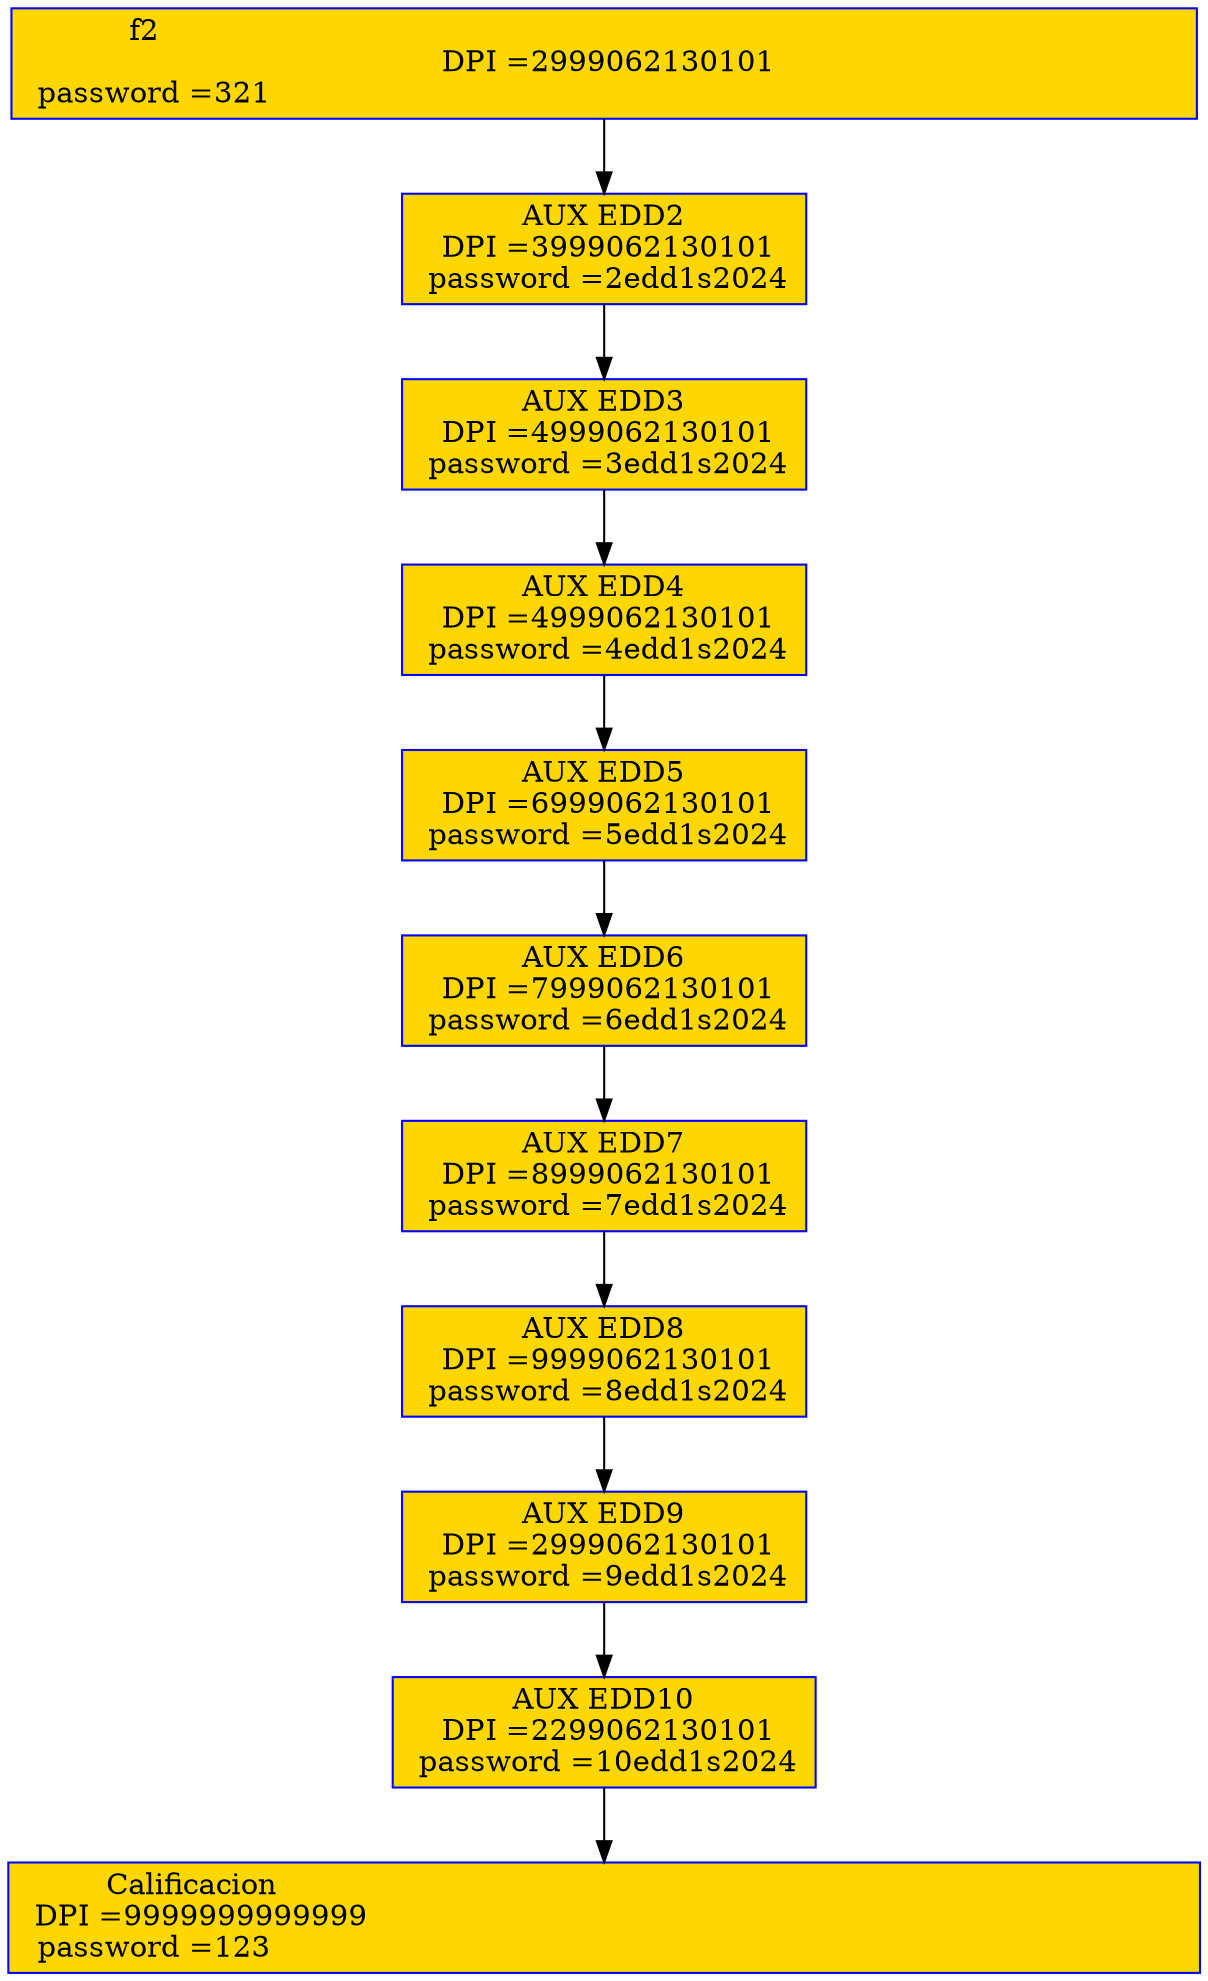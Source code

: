  digraph clientes_f2 {
     node [shape=box, style=filled, color=blue, fillcolor=gold];
     "Node           1 " [label="f2                                                                                                  \n DPI =2999062130101\n password =321                                                                                                 "];
     "Node           1 " -> "Node           2 ";
     "Node           2 " [label="AUX EDD2\n DPI =3999062130101\n password =2edd1s2024"];
     "Node           2 " -> "Node           3 ";
     "Node           3 " [label="AUX EDD3\n DPI =4999062130101\n password =3edd1s2024"];
     "Node           3 " -> "Node           4 ";
     "Node           4 " [label="AUX EDD4\n DPI =4999062130101\n password =4edd1s2024"];
     "Node           4 " -> "Node           5 ";
     "Node           5 " [label="AUX EDD5\n DPI =6999062130101\n password =5edd1s2024"];
     "Node           5 " -> "Node           6 ";
     "Node           6 " [label="AUX EDD6\n DPI =7999062130101\n password =6edd1s2024"];
     "Node           6 " -> "Node           7 ";
     "Node           7 " [label="AUX EDD7\n DPI =8999062130101\n password =7edd1s2024"];
     "Node           7 " -> "Node           8 ";
     "Node           8 " [label="AUX EDD8\n DPI =9999062130101\n password =8edd1s2024"];
     "Node           8 " -> "Node           9 ";
     "Node           9 " [label="AUX EDD9\n DPI =2999062130101\n password =9edd1s2024"];
     "Node           9 " -> "Node          10 ";
     "Node          10 " [label="AUX EDD10\n DPI =2299062130101\n password =10edd1s2024"];
     "Node          10 " -> "Node          11 ";
     "Node          11 " [label="Calificacion                                                                                        \n DPI =9999999999999                                                                                       \n password =123                                                                                                 "];
 }
